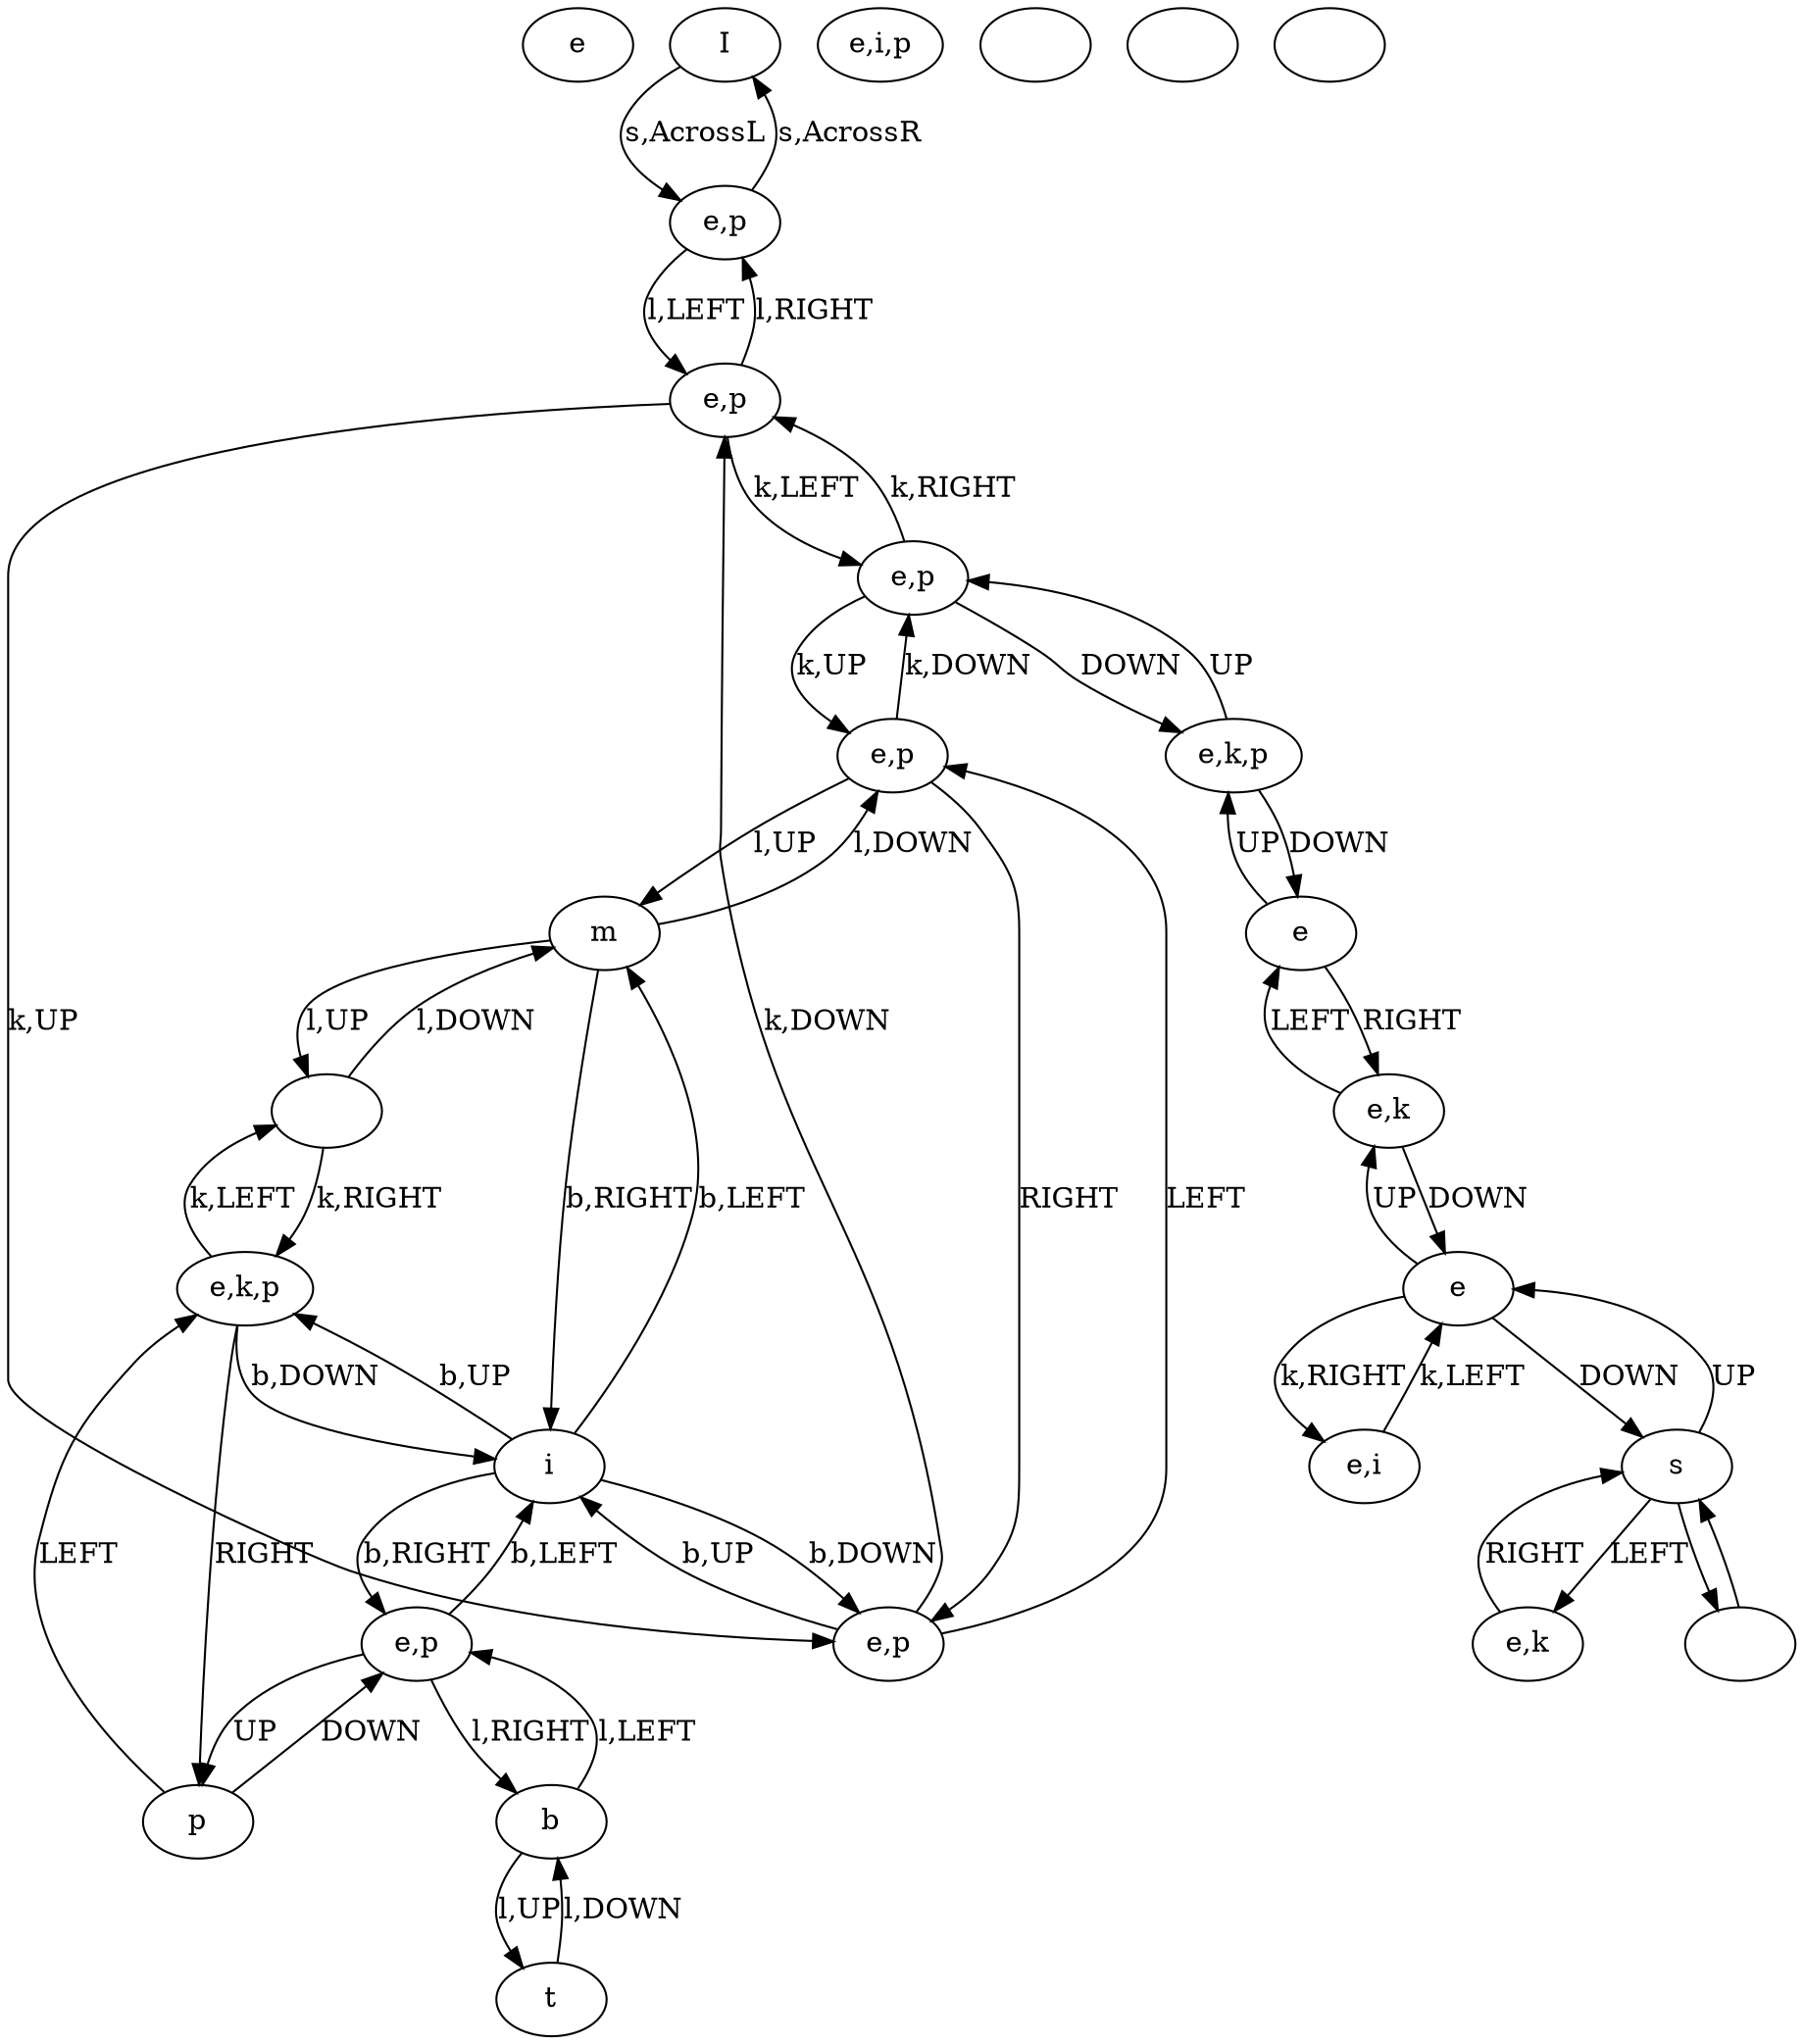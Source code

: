 digraph {
0 [label="e"]
1 [label="I"]
2 [label="e,i,p"]
3 [label=""]
4 [label=""]
5 [label=""]
6 [label="p"]
7 [label="t"]
8 [label=""]
9 [label=""]
10 [label="e,k"]
11 [label="s"]
12 [label="e,i"]
13 [label="e"]
14 [label="e"]
15 [label="e,k"]
16 [label="e,p"]
17 [label="e,k,p"]
18 [label="e,p"]
19 [label="e,p"]
20 [label="e,p"]
21 [label="e,p"]
22 [label="e,p"]
23 [label="b"]
24 [label="m"]
25 [label="i"]
26 [label="e,k,p"]
9 -> 11 [label=""]
11 -> 9 [label=""]
11 -> 10 [label="LEFT"]
10 -> 11 [label="RIGHT"]
11 -> 13 [label="UP"]
13 -> 11 [label="DOWN"]
13 -> 15 [label="UP"]
15 -> 13 [label="DOWN"]
15 -> 14 [label="LEFT"]
14 -> 15 [label="RIGHT"]
14 -> 17 [label="UP"]
17 -> 14 [label="DOWN"]
17 -> 16 [label="UP"]
16 -> 17 [label="DOWN"]
18 -> 1 [label="s,AcrossR"]
1 -> 18 [label="s,AcrossL"]
20 -> 21 [label="RIGHT"]
21 -> 20 [label="LEFT"]
22 -> 6 [label="UP"]
6 -> 22 [label="DOWN"]
6 -> 26 [label="LEFT"]
26 -> 6 [label="RIGHT"]
24 -> 25 [label="b,RIGHT"]
25 -> 24 [label="b,LEFT"]
25 -> 22 [label="b,RIGHT"]
22 -> 25 [label="b,LEFT"]
25 -> 21 [label="b,DOWN"]
21 -> 25 [label="b,UP"]
25 -> 26 [label="b,UP"]
26 -> 25 [label="b,DOWN"]
13 -> 12 [label="k,RIGHT"]
12 -> 13 [label="k,LEFT"]
16 -> 19 [label="k,RIGHT"]
19 -> 16 [label="k,LEFT"]
16 -> 20 [label="k,UP"]
20 -> 16 [label="k,DOWN"]
19 -> 21 [label="k,UP"]
21 -> 19 [label="k,DOWN"]
19 -> 18 [label="l,RIGHT"]
18 -> 19 [label="l,LEFT"]
22 -> 23 [label="l,RIGHT"]
23 -> 22 [label="l,LEFT"]
23 -> 7 [label="l,UP"]
7 -> 23 [label="l,DOWN"]
24 -> 4 [label="l,UP"]
4 -> 24 [label="l,DOWN"]
24 -> 20 [label="l,DOWN"]
20 -> 24 [label="l,UP"]
4 -> 26 [label="k,RIGHT"]
26 -> 4 [label="k,LEFT"]
}
